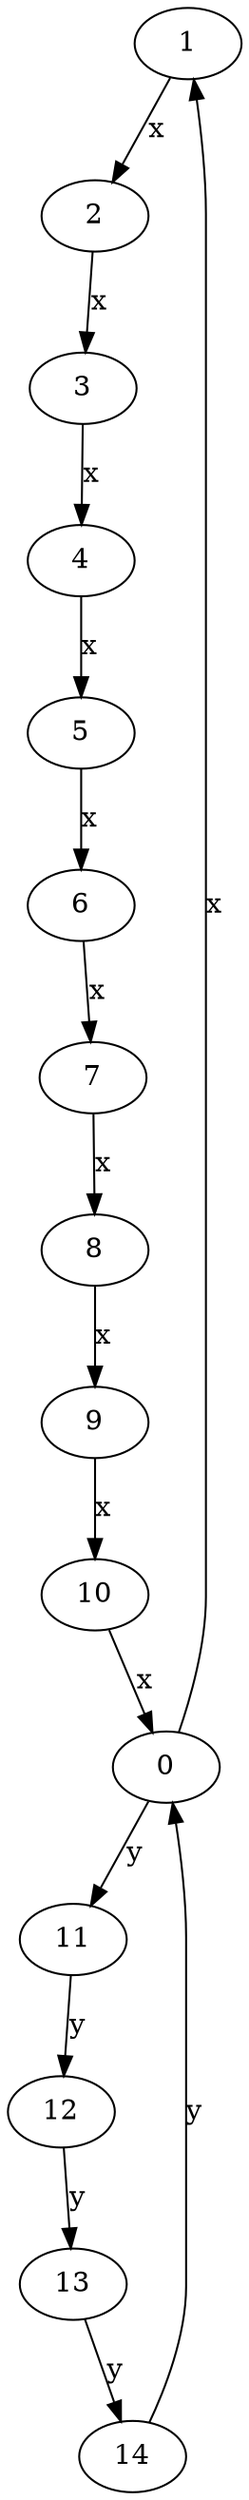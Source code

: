 digraph  {
1;
2;
3;
4;
5;
6;
7;
8;
9;
10;
0;
11;
12;
13;
14;
1 -> 2  [key=0, label=x];
2 -> 3  [key=0, label=x];
3 -> 4  [key=0, label=x];
4 -> 5  [key=0, label=x];
5 -> 6  [key=0, label=x];
6 -> 7  [key=0, label=x];
7 -> 8  [key=0, label=x];
8 -> 9  [key=0, label=x];
9 -> 10  [key=0, label=x];
10 -> 0  [key=0, label=x];
0 -> 1  [key=0, label=x];
0 -> 11  [key=0, label=y];
11 -> 12  [key=0, label=y];
12 -> 13  [key=0, label=y];
13 -> 14  [key=0, label=y];
14 -> 0  [key=0, label=y];
}

